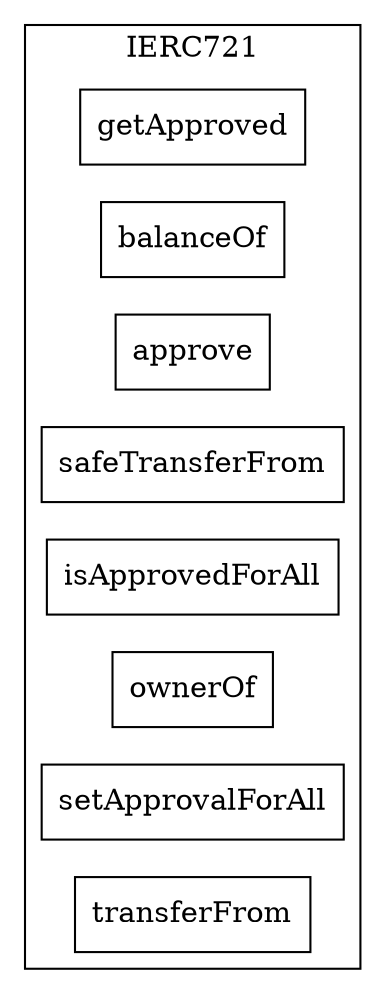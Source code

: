 strict digraph {
rankdir="LR"
node [shape=box]
subgraph cluster_100_IERC721 {
label = "IERC721"
"100_getApproved" [label="getApproved"]
"100_balanceOf" [label="balanceOf"]
"100_approve" [label="approve"]
"100_safeTransferFrom" [label="safeTransferFrom"]
"100_isApprovedForAll" [label="isApprovedForAll"]
"100_ownerOf" [label="ownerOf"]
"100_setApprovalForAll" [label="setApprovalForAll"]
"100_transferFrom" [label="transferFrom"]
}subgraph cluster_solidity {
label = "[Solidity]"
}
}